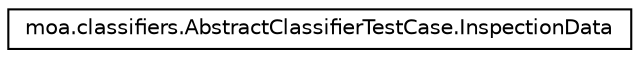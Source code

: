 digraph G
{
  edge [fontname="Helvetica",fontsize="10",labelfontname="Helvetica",labelfontsize="10"];
  node [fontname="Helvetica",fontsize="10",shape=record];
  rankdir=LR;
  Node1 [label="moa.classifiers.AbstractClassifierTestCase.InspectionData",height=0.2,width=0.4,color="black", fillcolor="white", style="filled",URL="$classmoa_1_1classifiers_1_1AbstractClassifierTestCase_1_1InspectionData.html",tooltip="Container for the data collected from a classifier at a specified inspection point..."];
}

